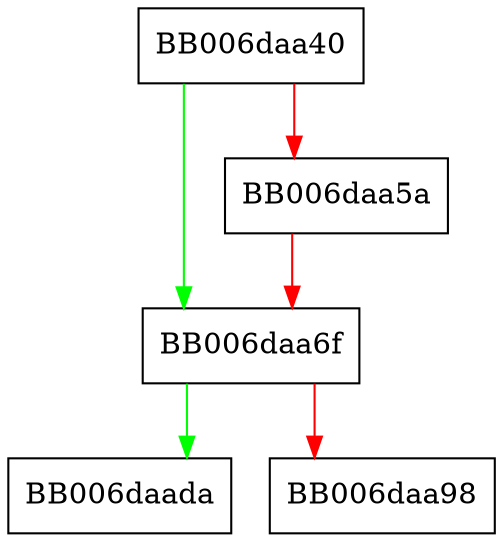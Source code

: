 digraph hmac_setkey {
  node [shape="box"];
  graph [splines=ortho];
  BB006daa40 -> BB006daa6f [color="green"];
  BB006daa40 -> BB006daa5a [color="red"];
  BB006daa5a -> BB006daa6f [color="red"];
  BB006daa6f -> BB006daada [color="green"];
  BB006daa6f -> BB006daa98 [color="red"];
}
